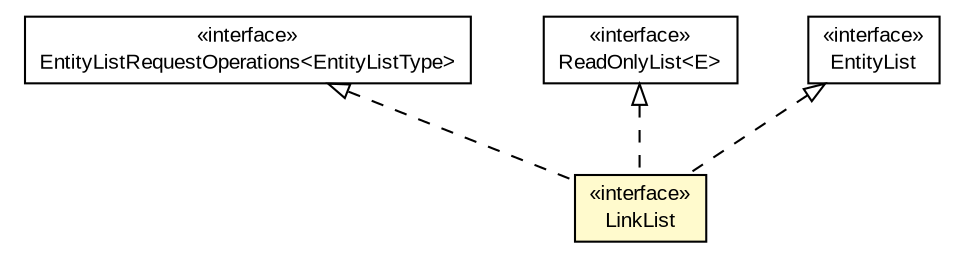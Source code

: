 #!/usr/local/bin/dot
#
# Class diagram 
# Generated by UMLGraph version 5.1 (http://www.umlgraph.org/)
#

digraph G {
	edge [fontname="arial",fontsize=10,labelfontname="arial",labelfontsize=10];
	node [fontname="arial",fontsize=10,shape=plaintext];
	nodesep=0.25;
	ranksep=0.5;
	// io.nextweb.operations.EntityListRequestOperations<EntityListType>
	c7486 [label=<<table title="io.nextweb.operations.EntityListRequestOperations" border="0" cellborder="1" cellspacing="0" cellpadding="2" port="p" href="./operations/EntityListRequestOperations.html">
		<tr><td><table border="0" cellspacing="0" cellpadding="1">
<tr><td align="center" balign="center"> &#171;interface&#187; </td></tr>
<tr><td align="center" balign="center"> EntityListRequestOperations&lt;EntityListType&gt; </td></tr>
		</table></td></tr>
		</table>>, fontname="arial", fontcolor="black", fontsize=10.0];
	// io.nextweb.fn.ReadOnlyList<E>
	c7508 [label=<<table title="io.nextweb.fn.ReadOnlyList" border="0" cellborder="1" cellspacing="0" cellpadding="2" port="p" href="./fn/ReadOnlyList.html">
		<tr><td><table border="0" cellspacing="0" cellpadding="1">
<tr><td align="center" balign="center"> &#171;interface&#187; </td></tr>
<tr><td align="center" balign="center"> ReadOnlyList&lt;E&gt; </td></tr>
		</table></td></tr>
		</table>>, fontname="arial", fontcolor="black", fontsize=10.0];
	// io.nextweb.LinkList
	c7521 [label=<<table title="io.nextweb.LinkList" border="0" cellborder="1" cellspacing="0" cellpadding="2" port="p" bgcolor="lemonChiffon" href="./LinkList.html">
		<tr><td><table border="0" cellspacing="0" cellpadding="1">
<tr><td align="center" balign="center"> &#171;interface&#187; </td></tr>
<tr><td align="center" balign="center"> LinkList </td></tr>
		</table></td></tr>
		</table>>, fontname="arial", fontcolor="black", fontsize=10.0];
	// io.nextweb.EntityList
	c7529 [label=<<table title="io.nextweb.EntityList" border="0" cellborder="1" cellspacing="0" cellpadding="2" port="p" href="./EntityList.html">
		<tr><td><table border="0" cellspacing="0" cellpadding="1">
<tr><td align="center" balign="center"> &#171;interface&#187; </td></tr>
<tr><td align="center" balign="center"> EntityList </td></tr>
		</table></td></tr>
		</table>>, fontname="arial", fontcolor="black", fontsize=10.0];
	//io.nextweb.LinkList implements io.nextweb.EntityList
	c7529:p -> c7521:p [dir=back,arrowtail=empty,style=dashed];
	//io.nextweb.LinkList implements io.nextweb.fn.ReadOnlyList<E>
	c7508:p -> c7521:p [dir=back,arrowtail=empty,style=dashed];
	//io.nextweb.LinkList implements io.nextweb.operations.EntityListRequestOperations<EntityListType>
	c7486:p -> c7521:p [dir=back,arrowtail=empty,style=dashed];
}

